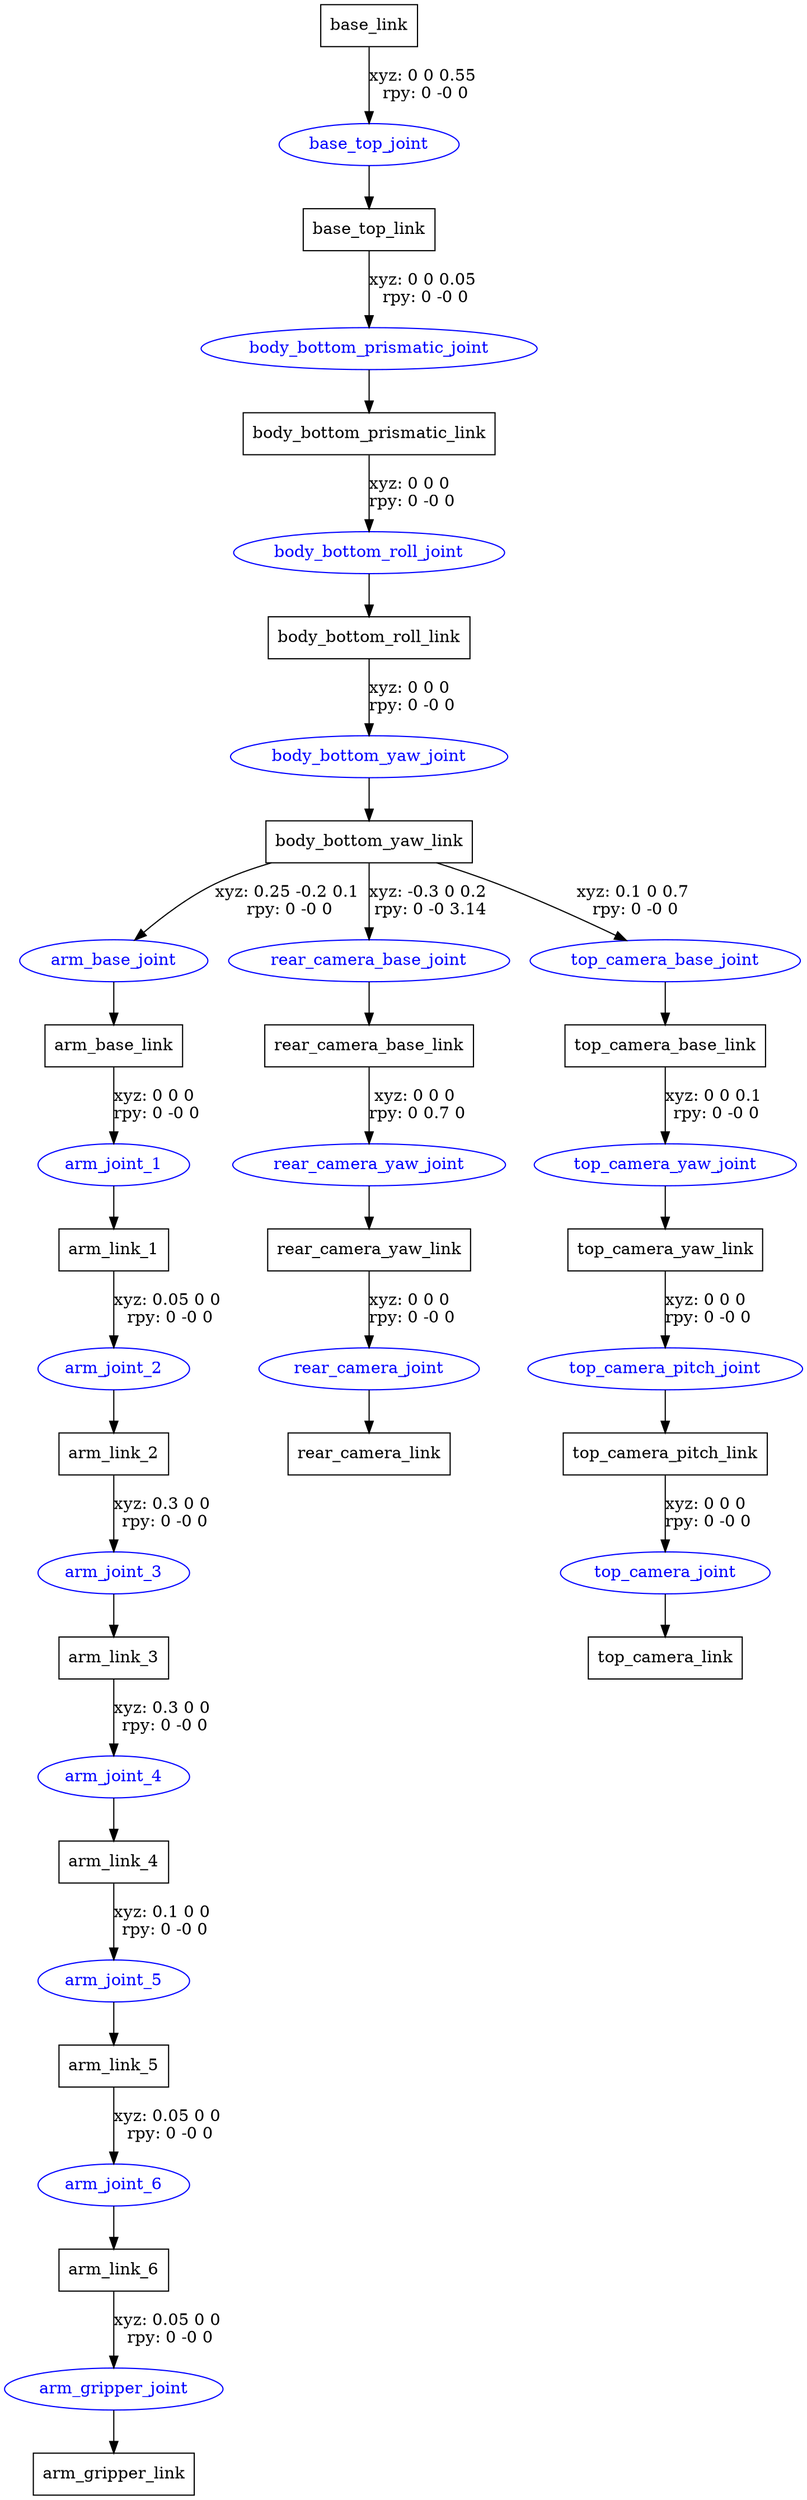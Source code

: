 digraph G {
node [shape=box];
"base_link" [label="base_link"];
"base_top_link" [label="base_top_link"];
"body_bottom_prismatic_link" [label="body_bottom_prismatic_link"];
"body_bottom_roll_link" [label="body_bottom_roll_link"];
"body_bottom_yaw_link" [label="body_bottom_yaw_link"];
"arm_base_link" [label="arm_base_link"];
"arm_link_1" [label="arm_link_1"];
"arm_link_2" [label="arm_link_2"];
"arm_link_3" [label="arm_link_3"];
"arm_link_4" [label="arm_link_4"];
"arm_link_5" [label="arm_link_5"];
"arm_link_6" [label="arm_link_6"];
"arm_gripper_link" [label="arm_gripper_link"];
"rear_camera_base_link" [label="rear_camera_base_link"];
"rear_camera_yaw_link" [label="rear_camera_yaw_link"];
"rear_camera_link" [label="rear_camera_link"];
"top_camera_base_link" [label="top_camera_base_link"];
"top_camera_yaw_link" [label="top_camera_yaw_link"];
"top_camera_pitch_link" [label="top_camera_pitch_link"];
"top_camera_link" [label="top_camera_link"];
node [shape=ellipse, color=blue, fontcolor=blue];
"base_link" -> "base_top_joint" [label="xyz: 0 0 0.55 \nrpy: 0 -0 0"]
"base_top_joint" -> "base_top_link"
"base_top_link" -> "body_bottom_prismatic_joint" [label="xyz: 0 0 0.05 \nrpy: 0 -0 0"]
"body_bottom_prismatic_joint" -> "body_bottom_prismatic_link"
"body_bottom_prismatic_link" -> "body_bottom_roll_joint" [label="xyz: 0 0 0 \nrpy: 0 -0 0"]
"body_bottom_roll_joint" -> "body_bottom_roll_link"
"body_bottom_roll_link" -> "body_bottom_yaw_joint" [label="xyz: 0 0 0 \nrpy: 0 -0 0"]
"body_bottom_yaw_joint" -> "body_bottom_yaw_link"
"body_bottom_yaw_link" -> "arm_base_joint" [label="xyz: 0.25 -0.2 0.1 \nrpy: 0 -0 0"]
"arm_base_joint" -> "arm_base_link"
"arm_base_link" -> "arm_joint_1" [label="xyz: 0 0 0 \nrpy: 0 -0 0"]
"arm_joint_1" -> "arm_link_1"
"arm_link_1" -> "arm_joint_2" [label="xyz: 0.05 0 0 \nrpy: 0 -0 0"]
"arm_joint_2" -> "arm_link_2"
"arm_link_2" -> "arm_joint_3" [label="xyz: 0.3 0 0 \nrpy: 0 -0 0"]
"arm_joint_3" -> "arm_link_3"
"arm_link_3" -> "arm_joint_4" [label="xyz: 0.3 0 0 \nrpy: 0 -0 0"]
"arm_joint_4" -> "arm_link_4"
"arm_link_4" -> "arm_joint_5" [label="xyz: 0.1 0 0 \nrpy: 0 -0 0"]
"arm_joint_5" -> "arm_link_5"
"arm_link_5" -> "arm_joint_6" [label="xyz: 0.05 0 0 \nrpy: 0 -0 0"]
"arm_joint_6" -> "arm_link_6"
"arm_link_6" -> "arm_gripper_joint" [label="xyz: 0.05 0 0 \nrpy: 0 -0 0"]
"arm_gripper_joint" -> "arm_gripper_link"
"body_bottom_yaw_link" -> "rear_camera_base_joint" [label="xyz: -0.3 0 0.2 \nrpy: 0 -0 3.14"]
"rear_camera_base_joint" -> "rear_camera_base_link"
"rear_camera_base_link" -> "rear_camera_yaw_joint" [label="xyz: 0 0 0 \nrpy: 0 0.7 0"]
"rear_camera_yaw_joint" -> "rear_camera_yaw_link"
"rear_camera_yaw_link" -> "rear_camera_joint" [label="xyz: 0 0 0 \nrpy: 0 -0 0"]
"rear_camera_joint" -> "rear_camera_link"
"body_bottom_yaw_link" -> "top_camera_base_joint" [label="xyz: 0.1 0 0.7 \nrpy: 0 -0 0"]
"top_camera_base_joint" -> "top_camera_base_link"
"top_camera_base_link" -> "top_camera_yaw_joint" [label="xyz: 0 0 0.1 \nrpy: 0 -0 0"]
"top_camera_yaw_joint" -> "top_camera_yaw_link"
"top_camera_yaw_link" -> "top_camera_pitch_joint" [label="xyz: 0 0 0 \nrpy: 0 -0 0"]
"top_camera_pitch_joint" -> "top_camera_pitch_link"
"top_camera_pitch_link" -> "top_camera_joint" [label="xyz: 0 0 0 \nrpy: 0 -0 0"]
"top_camera_joint" -> "top_camera_link"
}
